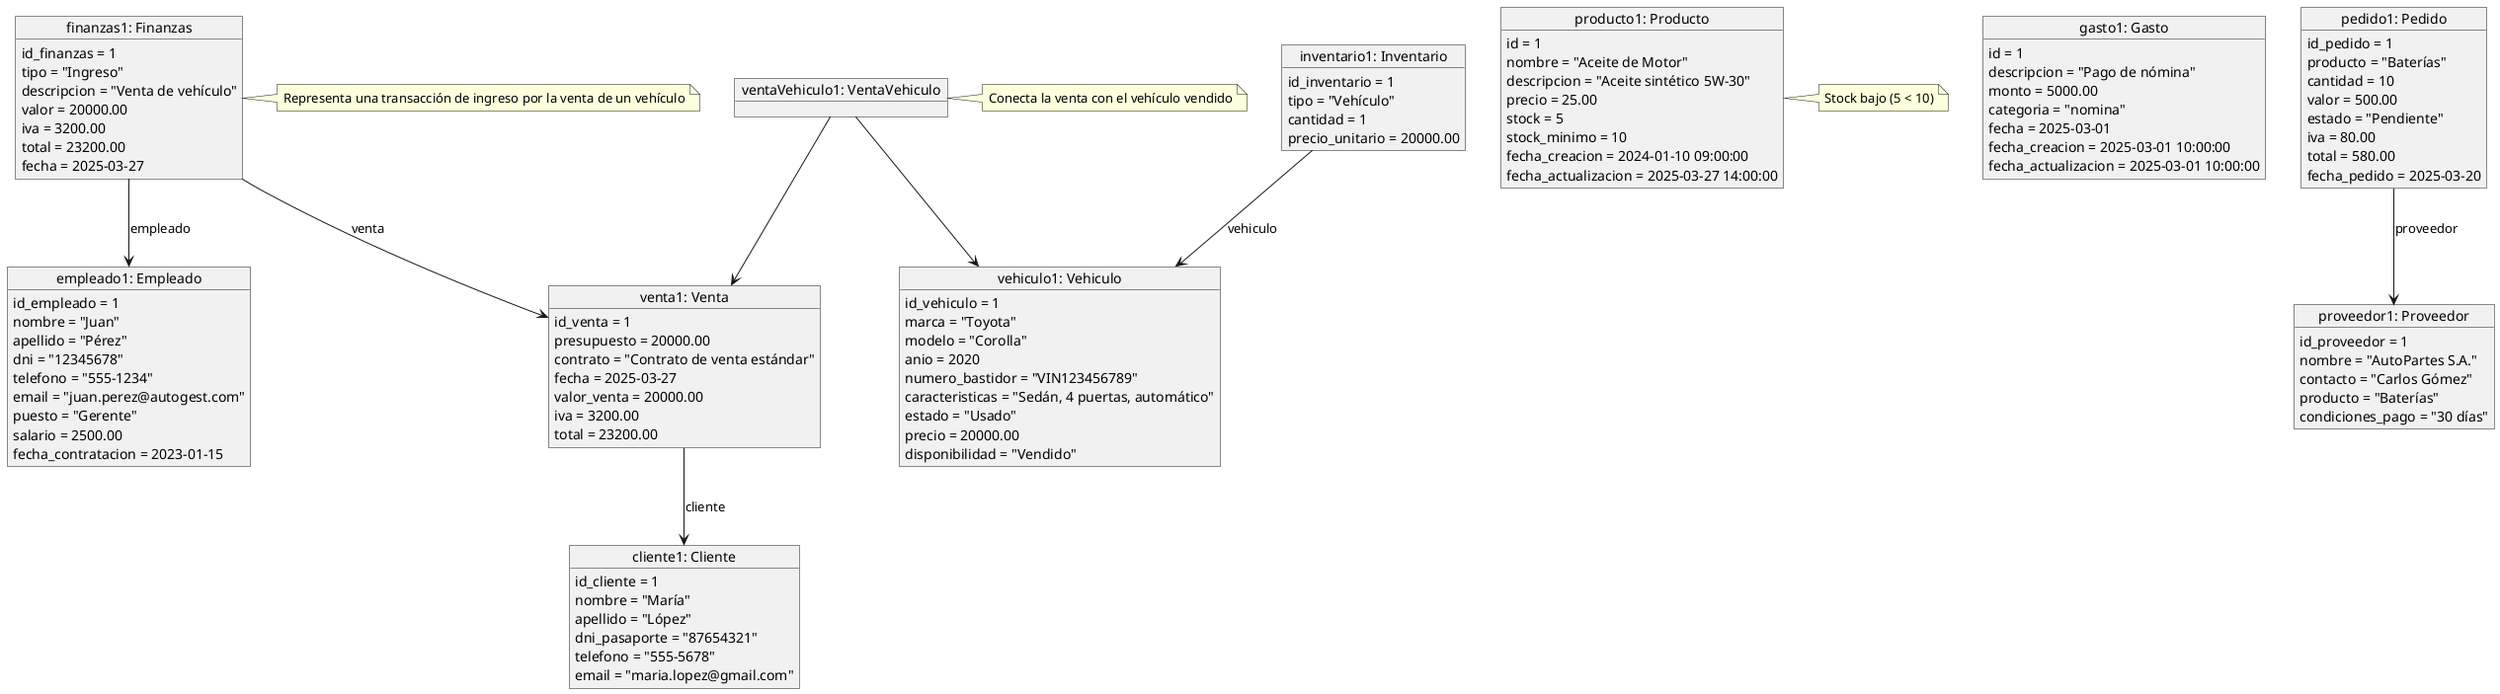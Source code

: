 @startuml
' Diagrama de Objetos para AutoGest S.L.

' Configuración
skinparam monochrome false
skinparam shadowing false

' Objetos
object "empleado1: Empleado" as empleado1 {
  id_empleado = 1
  nombre = "Juan"
  apellido = "Pérez"
  dni = "12345678"
  telefono = "555-1234"
  email = "juan.perez@autogest.com"
  puesto = "Gerente"
  salario = 2500.00
  fecha_contratacion = 2023-01-15
}

object "finanzas1: Finanzas" as finanzas1 {
  id_finanzas = 1
  tipo = "Ingreso"
  descripcion = "Venta de vehículo"
  valor = 20000.00
  iva = 3200.00
  total = 23200.00
  fecha = 2025-03-27
}

object "gasto1: Gasto" as gasto1 {
  id = 1
  descripcion = "Pago de nómina"
  monto = 5000.00
  categoria = "nomina"
  fecha = 2025-03-01
  fecha_creacion = 2025-03-01 10:00:00
  fecha_actualizacion = 2025-03-01 10:00:00
}

object "vehiculo1: Vehiculo" as vehiculo1 {
  id_vehiculo = 1
  marca = "Toyota"
  modelo = "Corolla"
  anio = 2020
  numero_bastidor = "VIN123456789"
  caracteristicas = "Sedán, 4 puertas, automático"
  estado = "Usado"
  precio = 20000.00
  disponibilidad = "Vendido"
}

object "inventario1: Inventario" as inventario1 {
  id_inventario = 1
  tipo = "Vehículo"
  cantidad = 1
  precio_unitario = 20000.00
}

object "producto1: Producto" as producto1 {
  id = 1
  nombre = "Aceite de Motor"
  descripcion = "Aceite sintético 5W-30"
  precio = 25.00
  stock = 5
  stock_minimo = 10
  fecha_creacion = 2024-01-10 09:00:00
  fecha_actualizacion = 2025-03-27 14:00:00
}

object "proveedor1: Proveedor" as proveedor1 {
  id_proveedor = 1
  nombre = "AutoPartes S.A."
  contacto = "Carlos Gómez"
  producto = "Baterías"
  condiciones_pago = "30 días"
}

object "pedido1: Pedido" as pedido1 {
  id_pedido = 1
  producto = "Baterías"
  cantidad = 10
  valor = 500.00
  estado = "Pendiente"
  iva = 80.00
  total = 580.00
  fecha_pedido = 2025-03-20
}

object "cliente1: Cliente" as cliente1 {
  id_cliente = 1
  nombre = "María"
  apellido = "López"
  dni_pasaporte = "87654321"
  telefono = "555-5678"
  email = "maria.lopez@gmail.com"
}

object "venta1: Venta" as venta1 {
  id_venta = 1
  presupuesto = 20000.00
  contrato = "Contrato de venta estándar"
  fecha = 2025-03-27
  valor_venta = 20000.00
  iva = 3200.00
  total = 23200.00
}

object "ventaVehiculo1: VentaVehiculo" as ventaVehiculo1

' Relaciones
finanzas1 --> venta1 : venta
finanzas1 --> empleado1 : empleado
inventario1 --> vehiculo1 : vehiculo
pedido1 --> proveedor1 : proveedor
venta1 --> cliente1 : cliente
ventaVehiculo1 --> venta1
ventaVehiculo1 --> vehiculo1

' Notas
note right of finanzas1: Representa una transacción de ingreso por la venta de un vehículo
note right of ventaVehiculo1: Conecta la venta con el vehículo vendido
note right of producto1: Stock bajo (5 < 10)

@enduml